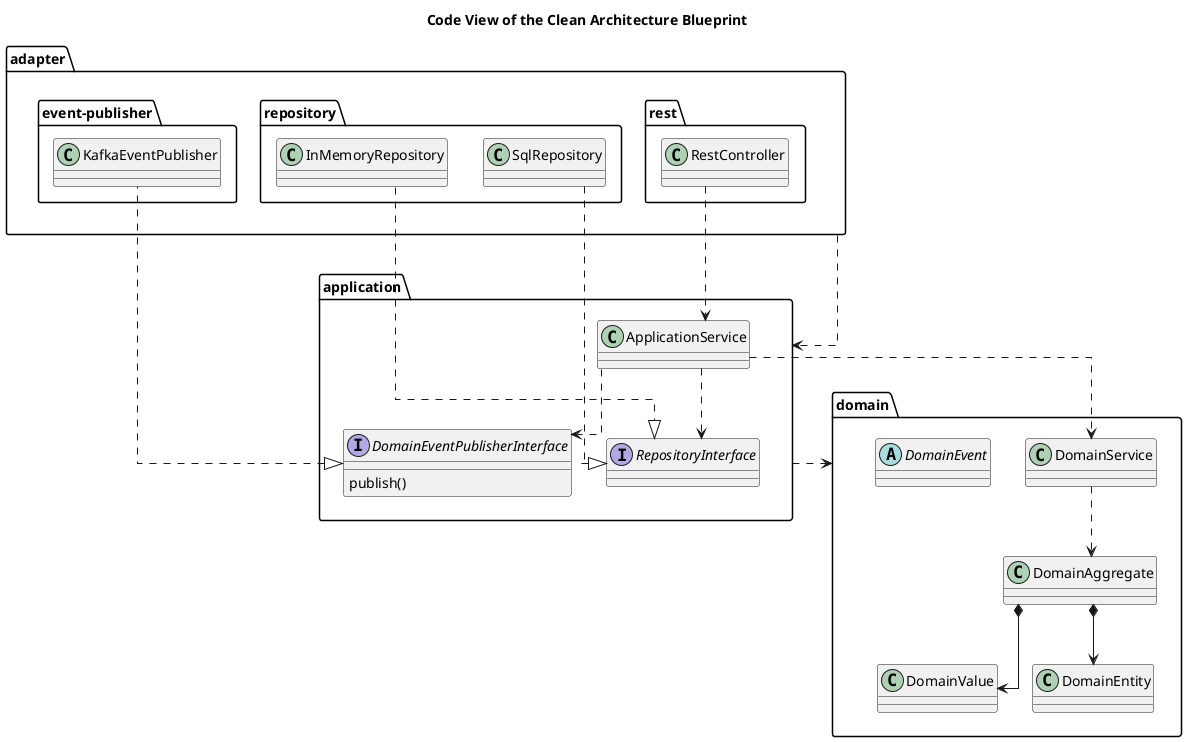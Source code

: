 @startuml code-view



skinparam linetype ortho


title Code View of the Clean Architecture Blueprint

package "domain" as softwareDevelopment_architecture_blueprint_cleanArchitecture_domain {
  class "DomainAggregate" as softwareDevelopment_architecture_blueprint_cleanArchitecture_domain_domainAggregate {}
  class "DomainValue" as softwareDevelopment_architecture_blueprint_cleanArchitecture_domain_domainValue {}
  class "DomainService" as softwareDevelopment_architecture_blueprint_cleanArchitecture_domain_domainService {}
  class "DomainEntity" as softwareDevelopment_architecture_blueprint_cleanArchitecture_domain_domainEntity {}
  abstract class "DomainEvent" as softwareDevelopment_architecture_blueprint_cleanArchitecture_domain_domainEvent {}
}
package "application" as softwareDevelopment_architecture_blueprint_cleanArchitecture_application {
  interface "RepositoryInterface" as softwareDevelopment_architecture_blueprint_cleanArchitecture_application_repositoryInterface {}
  interface "DomainEventPublisherInterface" as softwareDevelopment_architecture_blueprint_cleanArchitecture_application_domainEventPublisherInterface {
    publish()
  }
  class "ApplicationService" as softwareDevelopment_architecture_blueprint_cleanArchitecture_application_applicationService {}
}
package "adapter" as softwareDevelopment_architecture_blueprint_cleanArchitecture_adapter {
  package "rest" as softwareDevelopment_architecture_blueprint_cleanArchitecture_adapter_rest {
    class "RestController" as softwareDevelopment_architecture_blueprint_cleanArchitecture_adapter_rest_restController {}
  }
  package "repository" as softwareDevelopment_architecture_blueprint_cleanArchitecture_adapter_repository {
    class "SqlRepository" as softwareDevelopment_architecture_blueprint_cleanArchitecture_adapter_repository_sqlRepository {}
    class "InMemoryRepository" as softwareDevelopment_architecture_blueprint_cleanArchitecture_adapter_repository_inMemoryRepository {}
  }
  package "event-publisher" as softwareDevelopment_architecture_blueprint_cleanArchitecture_adapter_eventPublisher {
    class "KafkaEventPublisher" as softwareDevelopment_architecture_blueprint_cleanArchitecture_adapter_eventPublisher_kafkaEventPublisher {}
  }
}
softwareDevelopment_architecture_blueprint_cleanArchitecture_domain_domainAggregate *--> softwareDevelopment_architecture_blueprint_cleanArchitecture_domain_domainValue
softwareDevelopment_architecture_blueprint_cleanArchitecture_application_repositoryInterface <|.up. softwareDevelopment_architecture_blueprint_cleanArchitecture_adapter_repository_sqlRepository
softwareDevelopment_architecture_blueprint_cleanArchitecture_application_domainEventPublisherInterface <|.. softwareDevelopment_architecture_blueprint_cleanArchitecture_adapter_eventPublisher_kafkaEventPublisher
softwareDevelopment_architecture_blueprint_cleanArchitecture_application_repositoryInterface <|.up. softwareDevelopment_architecture_blueprint_cleanArchitecture_adapter_repository_inMemoryRepository
softwareDevelopment_architecture_blueprint_cleanArchitecture_application_applicationService ..> softwareDevelopment_architecture_blueprint_cleanArchitecture_application_domainEventPublisherInterface
softwareDevelopment_architecture_blueprint_cleanArchitecture_domain_domainAggregate *--> softwareDevelopment_architecture_blueprint_cleanArchitecture_domain_domainEntity
softwareDevelopment_architecture_blueprint_cleanArchitecture_application_applicationService ..> softwareDevelopment_architecture_blueprint_cleanArchitecture_domain_domainService
softwareDevelopment_architecture_blueprint_cleanArchitecture_adapter .down.> softwareDevelopment_architecture_blueprint_cleanArchitecture_application
softwareDevelopment_architecture_blueprint_cleanArchitecture_adapter_rest_restController ..> softwareDevelopment_architecture_blueprint_cleanArchitecture_application_applicationService
softwareDevelopment_architecture_blueprint_cleanArchitecture_domain_domainService ..> softwareDevelopment_architecture_blueprint_cleanArchitecture_domain_domainAggregate
softwareDevelopment_architecture_blueprint_cleanArchitecture_application ..> softwareDevelopment_architecture_blueprint_cleanArchitecture_domain
softwareDevelopment_architecture_blueprint_cleanArchitecture_application_applicationService ..> softwareDevelopment_architecture_blueprint_cleanArchitecture_application_repositoryInterface
@enduml
